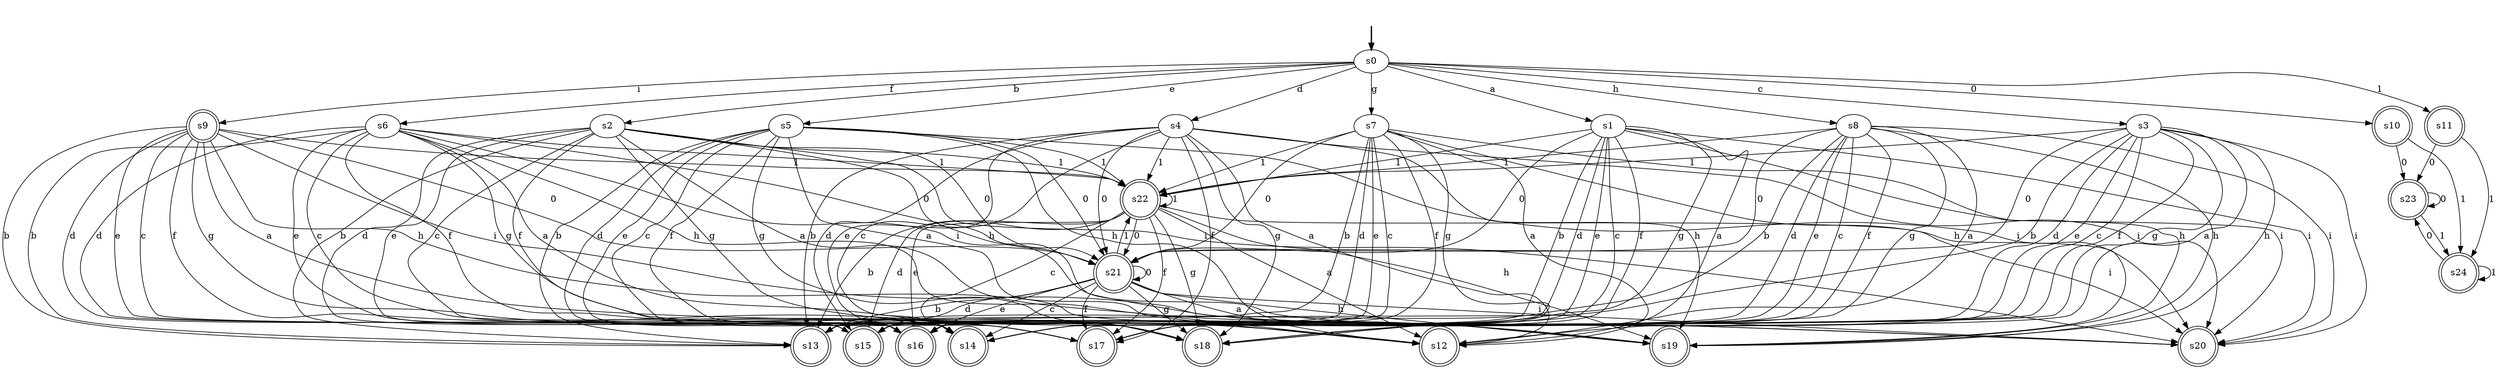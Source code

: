 digraph {
	fake [style=invisible]
	s22 [shape=doublecircle]
	s5
	s0 [root=true]
	s8
	s15 [shape=doublecircle]
	s20 [shape=doublecircle]
	s9 [shape=doublecircle]
	s17 [shape=doublecircle]
	s18 [shape=doublecircle]
	s11 [shape=doublecircle]
	s6
	s13 [shape=doublecircle]
	s23 [shape=doublecircle]
	s16 [shape=doublecircle]
	s19 [shape=doublecircle]
	s1
	s7
	s24 [shape=doublecircle]
	s2
	s14 [shape=doublecircle]
	s3
	s10 [shape=doublecircle]
	s21 [shape=doublecircle]
	s12 [shape=doublecircle]
	s4
	fake -> s0 [style=bold]
	s0 -> s1 [label=a]
	s0 -> s2 [label=b]
	s0 -> s3 [label=c]
	s0 -> s4 [label=d]
	s0 -> s5 [label=e]
	s0 -> s6 [label=f]
	s0 -> s7 [label=g]
	s0 -> s8 [label=h]
	s0 -> s9 [label=i]
	s0 -> s10 [label=0]
	s0 -> s11 [label=1]
	s1 -> s12 [label=a]
	s2 -> s12 [label=a]
	s3 -> s12 [label=a]
	s4 -> s12 [label=a]
	s5 -> s12 [label=a]
	s6 -> s12 [label=a]
	s7 -> s12 [label=a]
	s8 -> s12 [label=a]
	s9 -> s12 [label=a]
	s21 -> s12 [label=a]
	s22 -> s12 [label=a]
	s1 -> s13 [label=b]
	s2 -> s13 [label=b]
	s3 -> s13 [label=b]
	s4 -> s13 [label=b]
	s5 -> s13 [label=b]
	s6 -> s13 [label=b]
	s7 -> s13 [label=b]
	s8 -> s13 [label=b]
	s9 -> s13 [label=b]
	s21 -> s13 [label=b]
	s22 -> s13 [label=b]
	s1 -> s14 [label=c]
	s2 -> s14 [label=c]
	s3 -> s14 [label=c]
	s4 -> s14 [label=c]
	s5 -> s14 [label=c]
	s6 -> s14 [label=c]
	s7 -> s14 [label=c]
	s8 -> s14 [label=c]
	s9 -> s14 [label=c]
	s21 -> s14 [label=c]
	s22 -> s14 [label=c]
	s1 -> s15 [label=d]
	s2 -> s15 [label=d]
	s3 -> s15 [label=d]
	s4 -> s15 [label=d]
	s5 -> s15 [label=d]
	s6 -> s15 [label=d]
	s7 -> s15 [label=d]
	s8 -> s15 [label=d]
	s9 -> s15 [label=d]
	s21 -> s15 [label=d]
	s22 -> s15 [label=d]
	s1 -> s16 [label=e]
	s2 -> s16 [label=e]
	s3 -> s16 [label=e]
	s4 -> s16 [label=e]
	s5 -> s16 [label=e]
	s6 -> s16 [label=e]
	s7 -> s16 [label=e]
	s8 -> s16 [label=e]
	s9 -> s16 [label=e]
	s21 -> s16 [label=e]
	s22 -> s16 [label=e]
	s1 -> s17 [label=f]
	s2 -> s17 [label=f]
	s3 -> s17 [label=f]
	s4 -> s17 [label=f]
	s5 -> s17 [label=f]
	s6 -> s17 [label=f]
	s7 -> s17 [label=f]
	s8 -> s17 [label=f]
	s9 -> s17 [label=f]
	s21 -> s17 [label=f]
	s22 -> s17 [label=f]
	s1 -> s18 [label=g]
	s2 -> s18 [label=g]
	s3 -> s18 [label=g]
	s4 -> s18 [label=g]
	s5 -> s18 [label=g]
	s6 -> s18 [label=g]
	s7 -> s18 [label=g]
	s8 -> s18 [label=g]
	s9 -> s18 [label=g]
	s21 -> s18 [label=g]
	s22 -> s18 [label=g]
	s1 -> s19 [label=h]
	s2 -> s19 [label=h]
	s3 -> s19 [label=h]
	s4 -> s19 [label=h]
	s5 -> s19 [label=h]
	s6 -> s19 [label=h]
	s7 -> s19 [label=h]
	s8 -> s19 [label=h]
	s9 -> s19 [label=h]
	s21 -> s19 [label=h]
	s22 -> s19 [label=h]
	s1 -> s20 [label=i]
	s2 -> s20 [label=i]
	s3 -> s20 [label=i]
	s4 -> s20 [label=i]
	s5 -> s20 [label=i]
	s6 -> s20 [label=i]
	s7 -> s20 [label=i]
	s8 -> s20 [label=i]
	s9 -> s20 [label=i]
	s21 -> s20 [label=i]
	s22 -> s20 [label=i]
	s1 -> s21 [label=0]
	s2 -> s21 [label=0]
	s3 -> s21 [label=0]
	s4 -> s21 [label=0]
	s5 -> s21 [label=0]
	s6 -> s21 [label=0]
	s7 -> s21 [label=0]
	s8 -> s21 [label=0]
	s9 -> s21 [label=0]
	s21 -> s21 [label=0]
	s22 -> s21 [label=0]
	s1 -> s22 [label=1]
	s2 -> s22 [label=1]
	s3 -> s22 [label=1]
	s4 -> s22 [label=1]
	s5 -> s22 [label=1]
	s6 -> s22 [label=1]
	s7 -> s22 [label=1]
	s8 -> s22 [label=1]
	s9 -> s22 [label=1]
	s21 -> s22 [label=1]
	s22 -> s22 [label=1]
	s10 -> s23 [label=0]
	s11 -> s23 [label=0]
	s23 -> s23 [label=0]
	s24 -> s23 [label=0]
	s10 -> s24 [label=1]
	s11 -> s24 [label=1]
	s23 -> s24 [label=1]
	s24 -> s24 [label=1]
}
